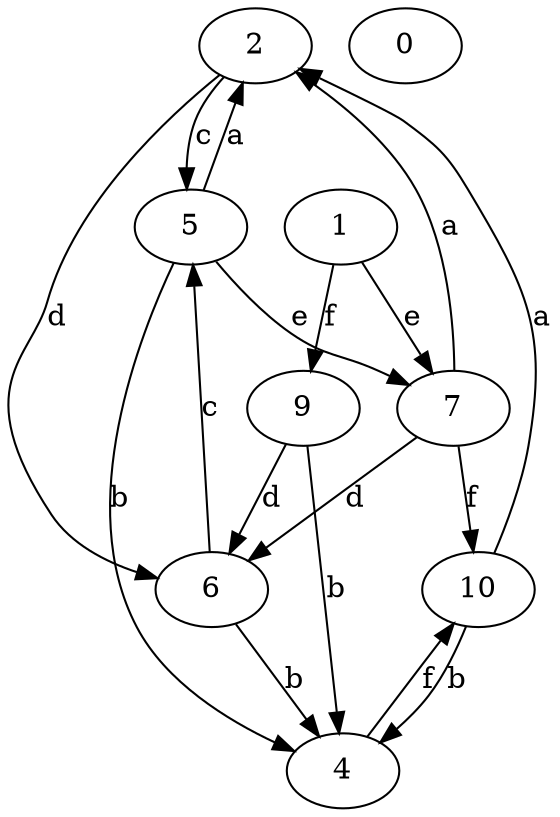 strict digraph  {
2;
4;
5;
6;
7;
0;
9;
10;
1;
2 -> 5  [label=c];
2 -> 6  [label=d];
4 -> 10  [label=f];
5 -> 2  [label=a];
5 -> 4  [label=b];
5 -> 7  [label=e];
6 -> 4  [label=b];
6 -> 5  [label=c];
7 -> 2  [label=a];
7 -> 6  [label=d];
7 -> 10  [label=f];
9 -> 4  [label=b];
9 -> 6  [label=d];
10 -> 2  [label=a];
10 -> 4  [label=b];
1 -> 7  [label=e];
1 -> 9  [label=f];
}
